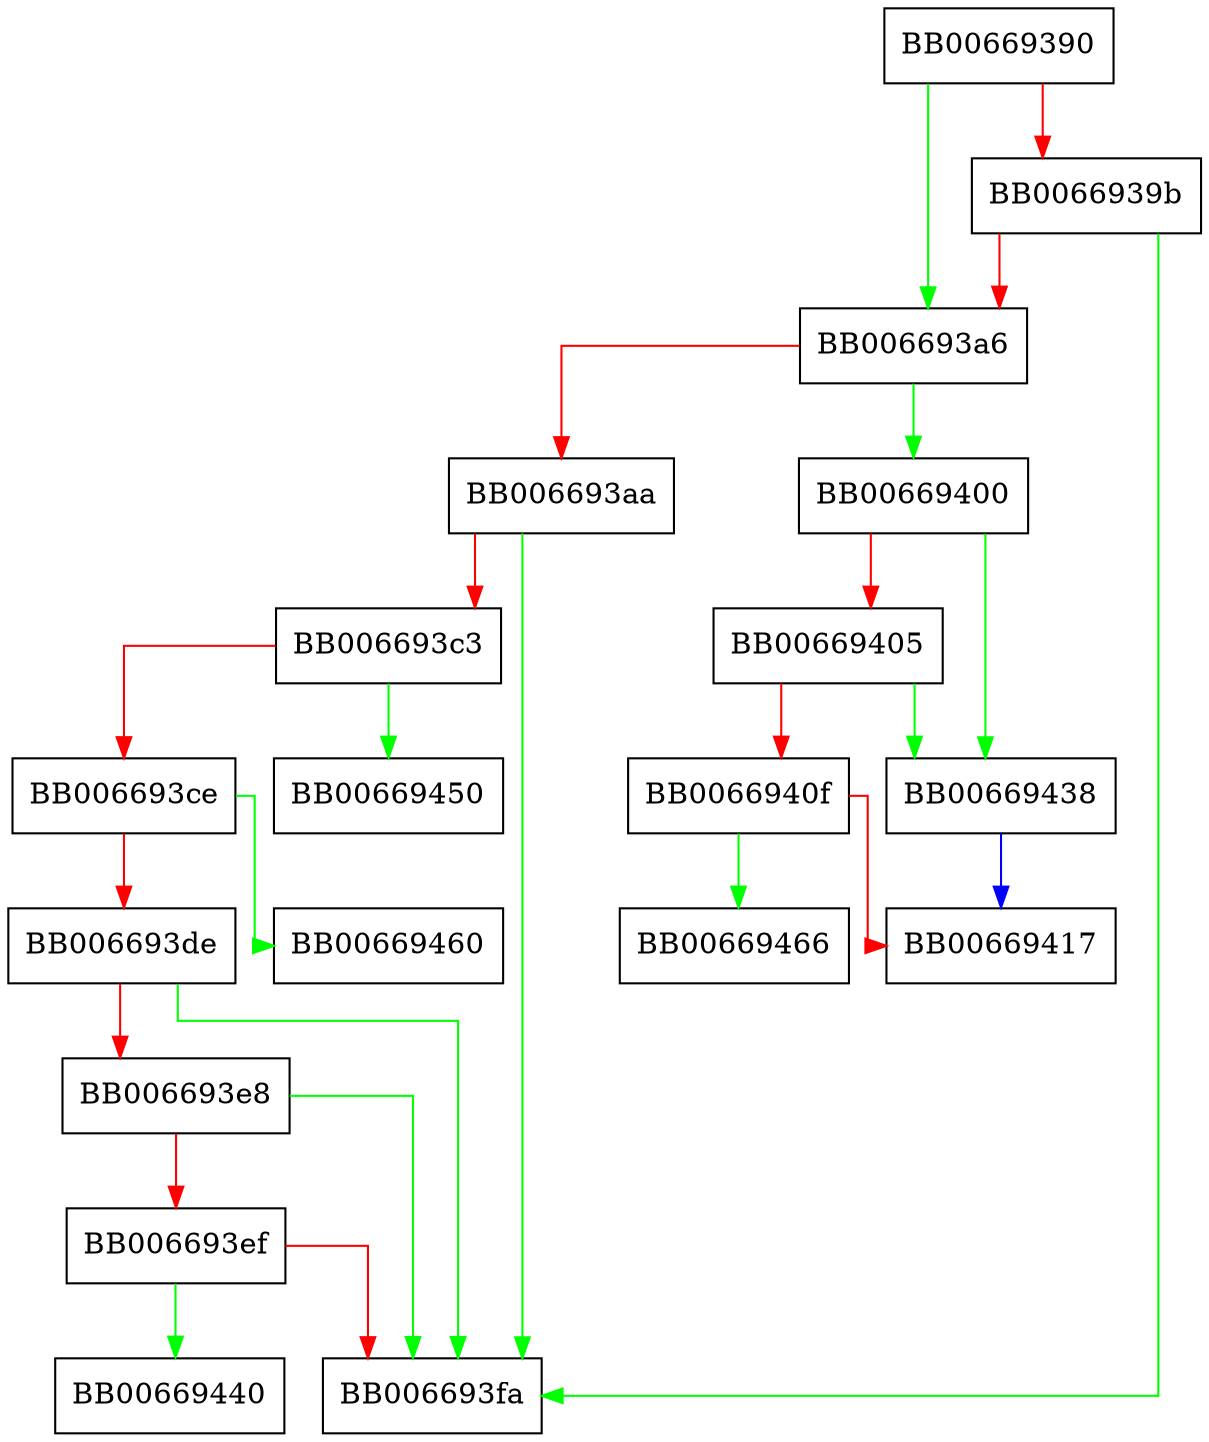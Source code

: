 digraph check_purpose_smime_encrypt {
  node [shape="box"];
  graph [splines=ortho];
  BB00669390 -> BB006693a6 [color="green"];
  BB00669390 -> BB0066939b [color="red"];
  BB0066939b -> BB006693fa [color="green"];
  BB0066939b -> BB006693a6 [color="red"];
  BB006693a6 -> BB00669400 [color="green"];
  BB006693a6 -> BB006693aa [color="red"];
  BB006693aa -> BB006693fa [color="green"];
  BB006693aa -> BB006693c3 [color="red"];
  BB006693c3 -> BB00669450 [color="green"];
  BB006693c3 -> BB006693ce [color="red"];
  BB006693ce -> BB00669460 [color="green"];
  BB006693ce -> BB006693de [color="red"];
  BB006693de -> BB006693fa [color="green"];
  BB006693de -> BB006693e8 [color="red"];
  BB006693e8 -> BB006693fa [color="green"];
  BB006693e8 -> BB006693ef [color="red"];
  BB006693ef -> BB00669440 [color="green"];
  BB006693ef -> BB006693fa [color="red"];
  BB00669400 -> BB00669438 [color="green"];
  BB00669400 -> BB00669405 [color="red"];
  BB00669405 -> BB00669438 [color="green"];
  BB00669405 -> BB0066940f [color="red"];
  BB0066940f -> BB00669466 [color="green"];
  BB0066940f -> BB00669417 [color="red"];
  BB00669438 -> BB00669417 [color="blue"];
}